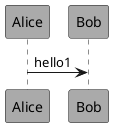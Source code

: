 {
  "sha1": "hcbmviyv2arjlsmhperqwxn0ono50qs",
  "insertion": {
    "when": "2024-06-03T18:59:29.446Z",
    "url": "http://wiki.plantuml.net/site/style-evolution",
    "user": "plantuml@gmail.com"
  }
}
@startuml

<style>
element {
  BackGroundColor #AAA
}
</style>

participant Alice
participant Bob
Alice -> Bob : hello1

@enduml
